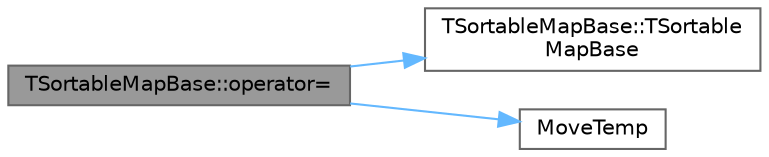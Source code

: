 digraph "TSortableMapBase::operator="
{
 // INTERACTIVE_SVG=YES
 // LATEX_PDF_SIZE
  bgcolor="transparent";
  edge [fontname=Helvetica,fontsize=10,labelfontname=Helvetica,labelfontsize=10];
  node [fontname=Helvetica,fontsize=10,shape=box,height=0.2,width=0.4];
  rankdir="LR";
  Node1 [id="Node000001",label="TSortableMapBase::operator=",height=0.2,width=0.4,color="gray40", fillcolor="grey60", style="filled", fontcolor="black",tooltip="Assignment operator for moving elements from a TMap with a different SetAllocator."];
  Node1 -> Node2 [id="edge1_Node000001_Node000002",color="steelblue1",style="solid",tooltip=" "];
  Node2 [id="Node000002",label="TSortableMapBase::TSortable\lMapBase",height=0.2,width=0.4,color="grey40", fillcolor="white", style="filled",URL="$de/df5/classTSortableMapBase.html#a5ec13e5b7549d215a86c23e659c3c689",tooltip=" "];
  Node1 -> Node3 [id="edge2_Node000001_Node000003",color="steelblue1",style="solid",tooltip=" "];
  Node3 [id="Node000003",label="MoveTemp",height=0.2,width=0.4,color="grey40", fillcolor="white", style="filled",URL="$d4/d24/UnrealTemplate_8h.html#ad5e6c049aeb9c9115fec514ba581dbb6",tooltip="MoveTemp will cast a reference to an rvalue reference."];
}
